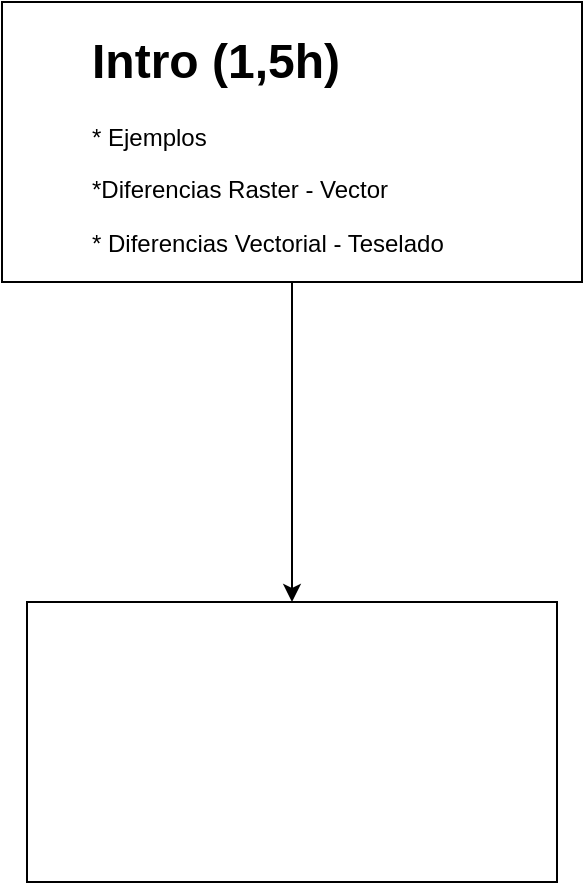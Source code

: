<mxfile version="15.5.4" type="github">
  <diagram id="Iy78NmgVhlyqYcQx1wdt" name="Page-1">
    <mxGraphModel dx="1422" dy="794" grid="1" gridSize="10" guides="1" tooltips="1" connect="1" arrows="1" fold="1" page="1" pageScale="1" pageWidth="827" pageHeight="1169" math="0" shadow="0">
      <root>
        <mxCell id="0" />
        <mxCell id="1" parent="0" />
        <mxCell id="BmIJjtoEZFwzUHg4kpTr-5" style="edgeStyle=orthogonalEdgeStyle;rounded=0;orthogonalLoop=1;jettySize=auto;html=1;entryX=0.5;entryY=0;entryDx=0;entryDy=0;" edge="1" parent="1" source="BmIJjtoEZFwzUHg4kpTr-3" target="BmIJjtoEZFwzUHg4kpTr-6">
          <mxGeometry relative="1" as="geometry">
            <mxPoint x="455" y="330" as="targetPoint" />
          </mxGeometry>
        </mxCell>
        <mxCell id="BmIJjtoEZFwzUHg4kpTr-3" value="" style="rounded=0;whiteSpace=wrap;html=1;" vertex="1" parent="1">
          <mxGeometry x="310" y="90" width="290" height="140" as="geometry" />
        </mxCell>
        <mxCell id="BmIJjtoEZFwzUHg4kpTr-4" value="&lt;h1&gt;Intro (1,5h)&lt;/h1&gt;&lt;p&gt;* Ejemplos&lt;/p&gt;&lt;p&gt;*Diferencias Raster - Vector&lt;/p&gt;&lt;p&gt;* Diferencias Vectorial - Teselado&lt;/p&gt;" style="text;html=1;strokeColor=none;fillColor=none;spacing=5;spacingTop=-20;whiteSpace=wrap;overflow=hidden;rounded=0;" vertex="1" parent="1">
          <mxGeometry x="350" y="100" width="190" height="120" as="geometry" />
        </mxCell>
        <mxCell id="BmIJjtoEZFwzUHg4kpTr-6" value="" style="rounded=0;whiteSpace=wrap;html=1;" vertex="1" parent="1">
          <mxGeometry x="322.5" y="390" width="265" height="140" as="geometry" />
        </mxCell>
      </root>
    </mxGraphModel>
  </diagram>
</mxfile>
